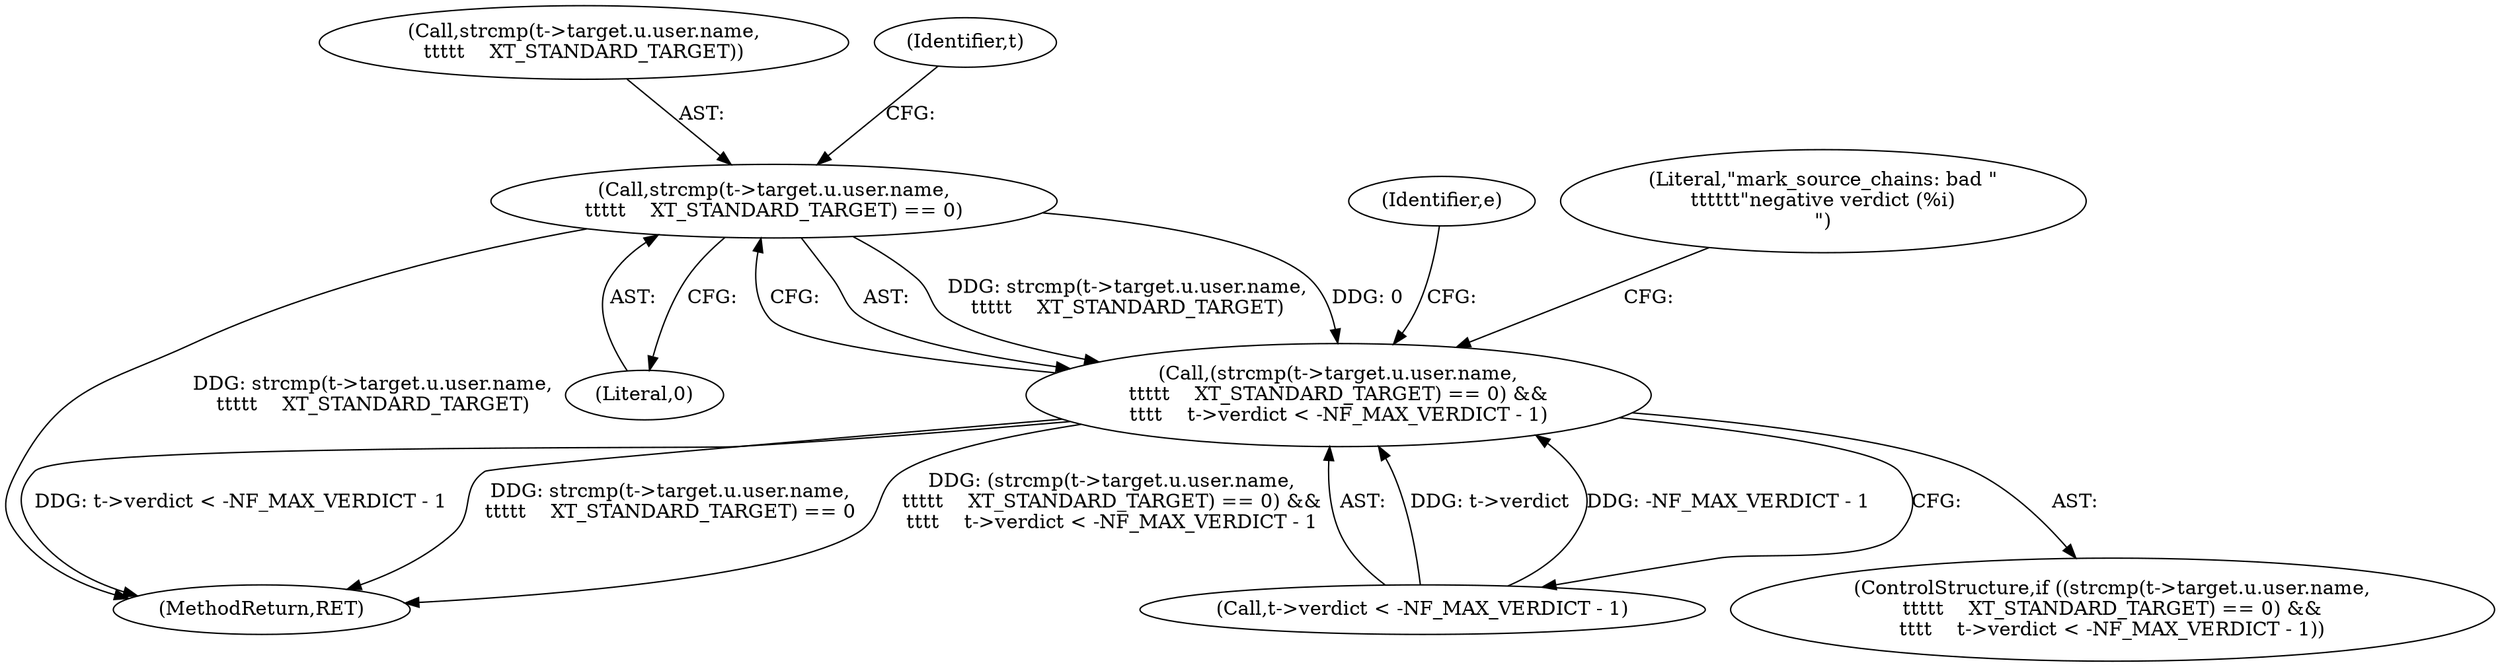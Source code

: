digraph "0_linux_54d83fc74aa9ec72794373cb47432c5f7fb1a309_6@API" {
"1000233" [label="(Call,strcmp(t->target.u.user.name,\n\t\t\t\t\t    XT_STANDARD_TARGET) == 0)"];
"1000232" [label="(Call,(strcmp(t->target.u.user.name,\n\t\t\t\t\t    XT_STANDARD_TARGET) == 0) &&\n\t\t\t\t    t->verdict < -NF_MAX_VERDICT - 1)"];
"1000233" [label="(Call,strcmp(t->target.u.user.name,\n\t\t\t\t\t    XT_STANDARD_TARGET) == 0)"];
"1000245" [label="(Literal,0)"];
"1000266" [label="(Identifier,e)"];
"1000234" [label="(Call,strcmp(t->target.u.user.name,\n\t\t\t\t\t    XT_STANDARD_TARGET))"];
"1000248" [label="(Identifier,t)"];
"1000231" [label="(ControlStructure,if ((strcmp(t->target.u.user.name,\n\t\t\t\t\t    XT_STANDARD_TARGET) == 0) &&\n\t\t\t\t    t->verdict < -NF_MAX_VERDICT - 1))"];
"1000256" [label="(Literal,\"mark_source_chains: bad \"\n\t\t\t\t\t\t\"negative verdict (%i)\n\")"];
"1000422" [label="(MethodReturn,RET)"];
"1000246" [label="(Call,t->verdict < -NF_MAX_VERDICT - 1)"];
"1000232" [label="(Call,(strcmp(t->target.u.user.name,\n\t\t\t\t\t    XT_STANDARD_TARGET) == 0) &&\n\t\t\t\t    t->verdict < -NF_MAX_VERDICT - 1)"];
"1000233" -> "1000232"  [label="AST: "];
"1000233" -> "1000245"  [label="CFG: "];
"1000234" -> "1000233"  [label="AST: "];
"1000245" -> "1000233"  [label="AST: "];
"1000248" -> "1000233"  [label="CFG: "];
"1000232" -> "1000233"  [label="CFG: "];
"1000233" -> "1000422"  [label="DDG: strcmp(t->target.u.user.name,\n\t\t\t\t\t    XT_STANDARD_TARGET)"];
"1000233" -> "1000232"  [label="DDG: strcmp(t->target.u.user.name,\n\t\t\t\t\t    XT_STANDARD_TARGET)"];
"1000233" -> "1000232"  [label="DDG: 0"];
"1000232" -> "1000231"  [label="AST: "];
"1000232" -> "1000246"  [label="CFG: "];
"1000246" -> "1000232"  [label="AST: "];
"1000256" -> "1000232"  [label="CFG: "];
"1000266" -> "1000232"  [label="CFG: "];
"1000232" -> "1000422"  [label="DDG: strcmp(t->target.u.user.name,\n\t\t\t\t\t    XT_STANDARD_TARGET) == 0"];
"1000232" -> "1000422"  [label="DDG: (strcmp(t->target.u.user.name,\n\t\t\t\t\t    XT_STANDARD_TARGET) == 0) &&\n\t\t\t\t    t->verdict < -NF_MAX_VERDICT - 1"];
"1000232" -> "1000422"  [label="DDG: t->verdict < -NF_MAX_VERDICT - 1"];
"1000246" -> "1000232"  [label="DDG: t->verdict"];
"1000246" -> "1000232"  [label="DDG: -NF_MAX_VERDICT - 1"];
}

